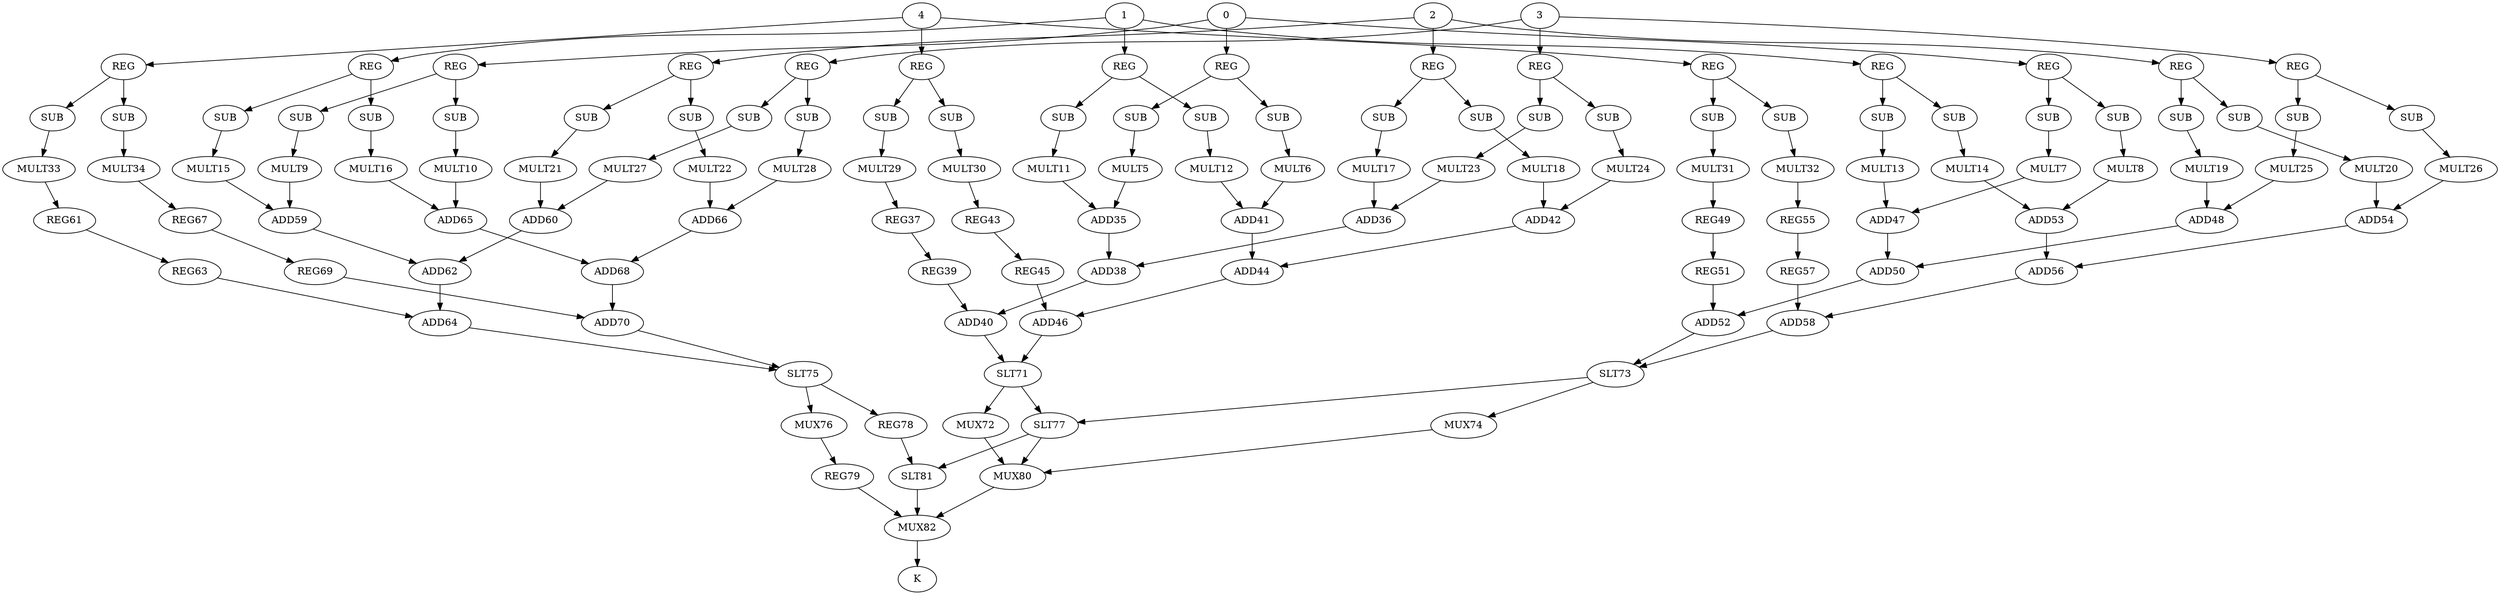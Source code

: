 strict digraph  {
0;
5 [label=MULT5];
6 [label=MULT6];
7 [label=MULT7];
8 [label=MULT8];
9 [label=MULT9];
10 [label=MULT10];
1;
11 [label=MULT11];
12 [label=MULT12];
13 [label=MULT13];
14 [label=MULT14];
15 [label=MULT15];
16 [label=MULT16];
2;
17 [label=MULT17];
18 [label=MULT18];
19 [label=MULT19];
20 [label=MULT20];
21 [label=MULT21];
22 [label=MULT22];
3;
23 [label=MULT23];
24 [label=MULT24];
25 [label=MULT25];
26 [label=MULT26];
27 [label=MULT27];
28 [label=MULT28];
4;
29 [label=MULT29];
30 [label=MULT30];
31 [label=MULT31];
32 [label=MULT32];
33 [label=MULT33];
34 [label=MULT34];
35 [label=ADD35];
36 [label=ADD36];
37 [label=REG37];
38 [label=ADD38];
39 [label=REG39];
40 [label=ADD40];
41 [label=ADD41];
42 [label=ADD42];
43 [label=REG43];
44 [label=ADD44];
45 [label=REG45];
46 [label=ADD46];
47 [label=ADD47];
48 [label=ADD48];
49 [label=REG49];
50 [label=ADD50];
51 [label=REG51];
52 [label=ADD52];
53 [label=ADD53];
54 [label=ADD54];
55 [label=REG55];
56 [label=ADD56];
57 [label=REG57];
58 [label=ADD58];
59 [label=ADD59];
60 [label=ADD60];
61 [label=REG61];
62 [label=ADD62];
63 [label=REG63];
64 [label=ADD64];
65 [label=ADD65];
66 [label=ADD66];
67 [label=REG67];
68 [label=ADD68];
69 [label=REG69];
70 [label=ADD70];
71 [label=SLT71];
72 [label=MUX72];
73 [label=SLT73];
74 [label=MUX74];
75 [label=SLT75];
76 [label=MUX76];
77 [label=SLT77];
78 [label=REG78];
79 [label=REG79];
80 [label=MUX80];
81 [label=SLT81];
82 [label=MUX82];
83 [label=K];
84 [label=SUB];
85 [label=SUB];
86 [label=SUB];
87 [label=SUB];
88 [label=SUB];
89 [label=SUB];
90 [label=SUB];
91 [label=SUB];
92 [label=SUB];
93 [label=SUB];
94 [label=SUB];
95 [label=SUB];
96 [label=SUB];
97 [label=SUB];
98 [label=SUB];
99 [label=SUB];
100 [label=SUB];
101 [label=SUB];
102 [label=SUB];
103 [label=SUB];
104 [label=SUB];
105 [label=SUB];
106 [label=SUB];
107 [label=SUB];
108 [label=SUB];
109 [label=SUB];
110 [label=SUB];
111 [label=SUB];
112 [label=SUB];
113 [label=SUB];
114 [label=REG];
115 [label=REG];
116 [label=REG];
117 [label=REG];
118 [label=REG];
119 [label=REG];
120 [label=REG];
121 [label=REG];
122 [label=REG];
123 [label=REG];
124 [label=REG];
125 [label=REG];
126 [label=REG];
127 [label=REG];
128 [label=REG];
0 -> 114;
0 -> 115;
0 -> 116;
5 -> 35;
6 -> 41;
7 -> 47;
8 -> 53;
9 -> 59;
10 -> 65;
1 -> 117;
1 -> 118;
1 -> 119;
11 -> 35;
12 -> 41;
13 -> 47;
14 -> 53;
15 -> 59;
16 -> 65;
2 -> 120;
2 -> 121;
2 -> 122;
17 -> 36;
18 -> 42;
19 -> 48;
20 -> 54;
21 -> 60;
22 -> 66;
3 -> 123;
3 -> 124;
3 -> 125;
23 -> 36;
24 -> 42;
25 -> 48;
26 -> 54;
27 -> 60;
28 -> 66;
4 -> 126;
4 -> 127;
4 -> 128;
29 -> 37;
30 -> 43;
31 -> 49;
32 -> 55;
33 -> 61;
34 -> 67;
35 -> 38;
36 -> 38;
37 -> 39;
38 -> 40;
39 -> 40;
40 -> 71;
41 -> 44;
42 -> 44;
43 -> 45;
44 -> 46;
45 -> 46;
46 -> 71;
47 -> 50;
48 -> 50;
49 -> 51;
50 -> 52;
51 -> 52;
52 -> 73;
53 -> 56;
54 -> 56;
55 -> 57;
56 -> 58;
57 -> 58;
58 -> 73;
59 -> 62;
60 -> 62;
61 -> 63;
62 -> 64;
63 -> 64;
64 -> 75;
65 -> 68;
66 -> 68;
67 -> 69;
68 -> 70;
69 -> 70;
70 -> 75;
71 -> 72;
71 -> 77;
72 -> 80;
73 -> 74;
73 -> 77;
74 -> 80;
75 -> 76;
75 -> 78;
76 -> 79;
77 -> 80;
77 -> 81;
78 -> 81;
79 -> 82;
80 -> 82;
81 -> 82;
82 -> 83;
84 -> 5;
85 -> 6;
86 -> 7;
87 -> 8;
88 -> 9;
89 -> 10;
90 -> 11;
91 -> 12;
92 -> 13;
93 -> 14;
94 -> 15;
95 -> 16;
96 -> 17;
97 -> 18;
98 -> 19;
99 -> 20;
100 -> 21;
101 -> 22;
102 -> 23;
103 -> 24;
104 -> 25;
105 -> 26;
106 -> 27;
107 -> 28;
108 -> 29;
109 -> 30;
110 -> 31;
111 -> 32;
112 -> 33;
113 -> 34;
114 -> 84;
114 -> 85;
115 -> 86;
115 -> 87;
116 -> 88;
116 -> 89;
117 -> 90;
117 -> 91;
118 -> 92;
118 -> 93;
119 -> 94;
119 -> 95;
120 -> 96;
120 -> 97;
121 -> 98;
121 -> 99;
122 -> 100;
122 -> 101;
123 -> 102;
123 -> 103;
124 -> 104;
124 -> 105;
125 -> 106;
125 -> 107;
126 -> 108;
126 -> 109;
127 -> 110;
127 -> 111;
128 -> 112;
128 -> 113;
}
